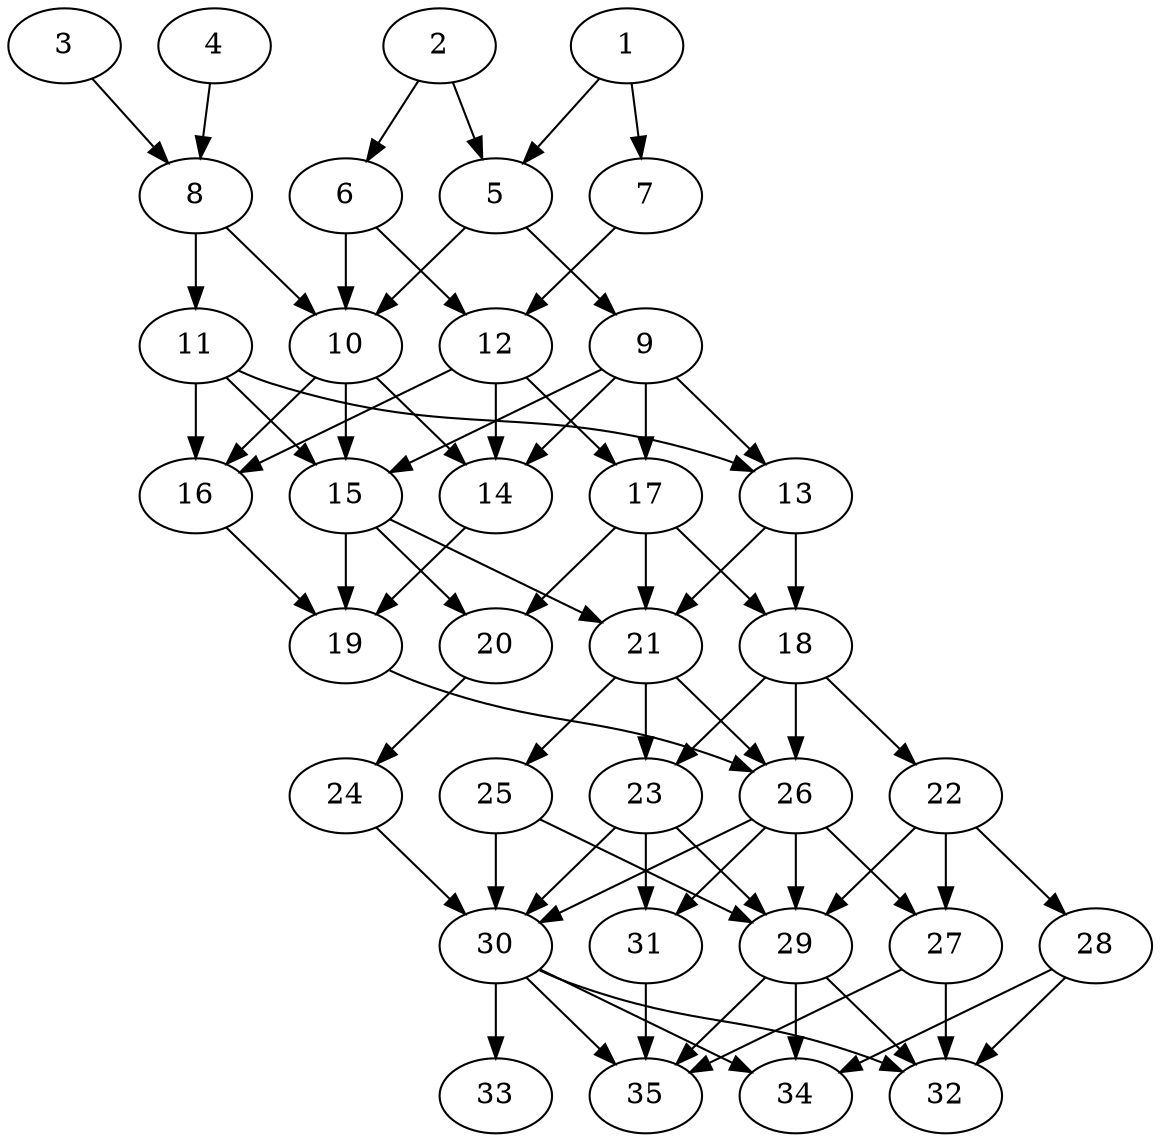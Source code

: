 // DAG automatically generated by daggen at Thu Oct  3 14:05:37 2019
// ./daggen --dot -n 35 --ccr 0.3 --fat 0.5 --regular 0.7 --density 0.7 --mindata 5242880 --maxdata 52428800 
digraph G {
  1 [size="73352533", alpha="0.06", expect_size="22005760"] 
  1 -> 5 [size ="22005760"]
  1 -> 7 [size ="22005760"]
  2 [size="66723840", alpha="0.04", expect_size="20017152"] 
  2 -> 5 [size ="20017152"]
  2 -> 6 [size ="20017152"]
  3 [size="82701653", alpha="0.08", expect_size="24810496"] 
  3 -> 8 [size ="24810496"]
  4 [size="67990187", alpha="0.18", expect_size="20397056"] 
  4 -> 8 [size ="20397056"]
  5 [size="118954667", alpha="0.06", expect_size="35686400"] 
  5 -> 9 [size ="35686400"]
  5 -> 10 [size ="35686400"]
  6 [size="49213440", alpha="0.20", expect_size="14764032"] 
  6 -> 10 [size ="14764032"]
  6 -> 12 [size ="14764032"]
  7 [size="89245013", alpha="0.08", expect_size="26773504"] 
  7 -> 12 [size ="26773504"]
  8 [size="86749867", alpha="0.11", expect_size="26024960"] 
  8 -> 10 [size ="26024960"]
  8 -> 11 [size ="26024960"]
  9 [size="143646720", alpha="0.02", expect_size="43094016"] 
  9 -> 13 [size ="43094016"]
  9 -> 14 [size ="43094016"]
  9 -> 15 [size ="43094016"]
  9 -> 17 [size ="43094016"]
  10 [size="53275307", alpha="0.16", expect_size="15982592"] 
  10 -> 14 [size ="15982592"]
  10 -> 15 [size ="15982592"]
  10 -> 16 [size ="15982592"]
  11 [size="79882240", alpha="0.10", expect_size="23964672"] 
  11 -> 13 [size ="23964672"]
  11 -> 15 [size ="23964672"]
  11 -> 16 [size ="23964672"]
  12 [size="125767680", alpha="0.06", expect_size="37730304"] 
  12 -> 14 [size ="37730304"]
  12 -> 16 [size ="37730304"]
  12 -> 17 [size ="37730304"]
  13 [size="156166827", alpha="0.03", expect_size="46850048"] 
  13 -> 18 [size ="46850048"]
  13 -> 21 [size ="46850048"]
  14 [size="65126400", alpha="0.06", expect_size="19537920"] 
  14 -> 19 [size ="19537920"]
  15 [size="46892373", alpha="0.02", expect_size="14067712"] 
  15 -> 19 [size ="14067712"]
  15 -> 20 [size ="14067712"]
  15 -> 21 [size ="14067712"]
  16 [size="96078507", alpha="0.05", expect_size="28823552"] 
  16 -> 19 [size ="28823552"]
  17 [size="94098773", alpha="0.02", expect_size="28229632"] 
  17 -> 18 [size ="28229632"]
  17 -> 20 [size ="28229632"]
  17 -> 21 [size ="28229632"]
  18 [size="154047147", alpha="0.03", expect_size="46214144"] 
  18 -> 22 [size ="46214144"]
  18 -> 23 [size ="46214144"]
  18 -> 26 [size ="46214144"]
  19 [size="82978133", alpha="0.12", expect_size="24893440"] 
  19 -> 26 [size ="24893440"]
  20 [size="99478187", alpha="0.15", expect_size="29843456"] 
  20 -> 24 [size ="29843456"]
  21 [size="69362347", alpha="0.06", expect_size="20808704"] 
  21 -> 23 [size ="20808704"]
  21 -> 25 [size ="20808704"]
  21 -> 26 [size ="20808704"]
  22 [size="148664320", alpha="0.03", expect_size="44599296"] 
  22 -> 27 [size ="44599296"]
  22 -> 28 [size ="44599296"]
  22 -> 29 [size ="44599296"]
  23 [size="37703680", alpha="0.08", expect_size="11311104"] 
  23 -> 29 [size ="11311104"]
  23 -> 30 [size ="11311104"]
  23 -> 31 [size ="11311104"]
  24 [size="59675307", alpha="0.19", expect_size="17902592"] 
  24 -> 30 [size ="17902592"]
  25 [size="104881493", alpha="0.04", expect_size="31464448"] 
  25 -> 29 [size ="31464448"]
  25 -> 30 [size ="31464448"]
  26 [size="123832320", alpha="0.12", expect_size="37149696"] 
  26 -> 27 [size ="37149696"]
  26 -> 29 [size ="37149696"]
  26 -> 30 [size ="37149696"]
  26 -> 31 [size ="37149696"]
  27 [size="162983253", alpha="0.10", expect_size="48894976"] 
  27 -> 32 [size ="48894976"]
  27 -> 35 [size ="48894976"]
  28 [size="21442560", alpha="0.16", expect_size="6432768"] 
  28 -> 32 [size ="6432768"]
  28 -> 34 [size ="6432768"]
  29 [size="41550507", alpha="0.19", expect_size="12465152"] 
  29 -> 32 [size ="12465152"]
  29 -> 34 [size ="12465152"]
  29 -> 35 [size ="12465152"]
  30 [size="135932587", alpha="0.06", expect_size="40779776"] 
  30 -> 32 [size ="40779776"]
  30 -> 33 [size ="40779776"]
  30 -> 34 [size ="40779776"]
  30 -> 35 [size ="40779776"]
  31 [size="100116480", alpha="0.01", expect_size="30034944"] 
  31 -> 35 [size ="30034944"]
  32 [size="147268267", alpha="0.09", expect_size="44180480"] 
  33 [size="169352533", alpha="0.16", expect_size="50805760"] 
  34 [size="74308267", alpha="0.08", expect_size="22292480"] 
  35 [size="69939200", alpha="0.04", expect_size="20981760"] 
}
